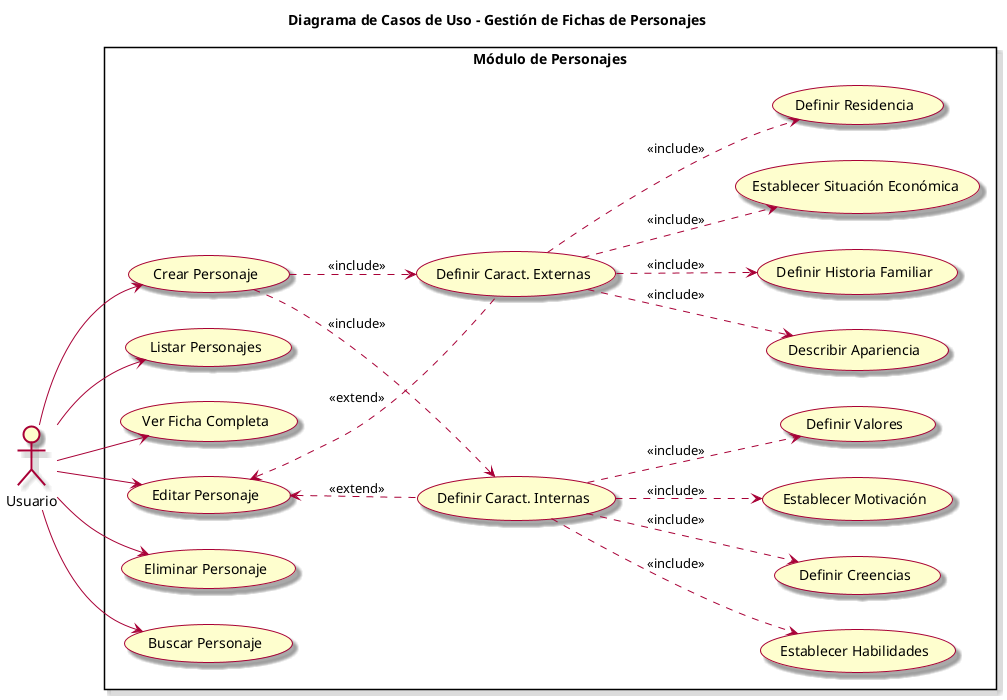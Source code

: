 @startuml Gestion_Personajes
title Diagrama de Casos de Uso - Gestión de Fichas de Personajes
skin rose

left to right direction
skinparam packageStyle rectangle

actor "Usuario" as User

rectangle "Módulo de Personajes" {
    usecase "Crear Personaje" as UCP1
    usecase "Listar Personajes" as UCP2
    usecase "Ver Ficha Completa" as UCP3
    usecase "Editar Personaje" as UCP4
    usecase "Eliminar Personaje" as UCP5
    usecase "Buscar Personaje" as UCP6

    ' Características Internas
    usecase "Definir Caract. Internas" as UCP7
    usecase "Establecer Habilidades" as UCP8
    usecase "Definir Creencias" as UCP9
    usecase "Establecer Motivación" as UCP10
    usecase "Definir Valores" as UCP11

    ' Características Externas
    usecase "Definir Caract. Externas" as UCP12
    usecase "Describir Apariencia" as UCP13
    usecase "Definir Historia Familiar" as UCP14
    usecase "Establecer Situación Económica" as UCP15
    usecase "Definir Residencia" as UCP16
}

User --> UCP1
User --> UCP2
User --> UCP3
User --> UCP4
User --> UCP5
User --> UCP6

' Include relationships
UCP1 ..> UCP7 : <<include>>
UCP1 ..> UCP12 : <<include>>
UCP7 ..> UCP8 : <<include>>
UCP7 ..> UCP9 : <<include>>
UCP7 ..> UCP10 : <<include>>
UCP7 ..> UCP11 : <<include>>
UCP12 ..> UCP13 : <<include>>
UCP12 ..> UCP14 : <<include>>
UCP12 ..> UCP15 : <<include>>
UCP12 ..> UCP16 : <<include>>

' Extend relationships
UCP4 <.. UCP7 : <<extend>>
UCP4 <.. UCP12 : <<extend>>

@enduml